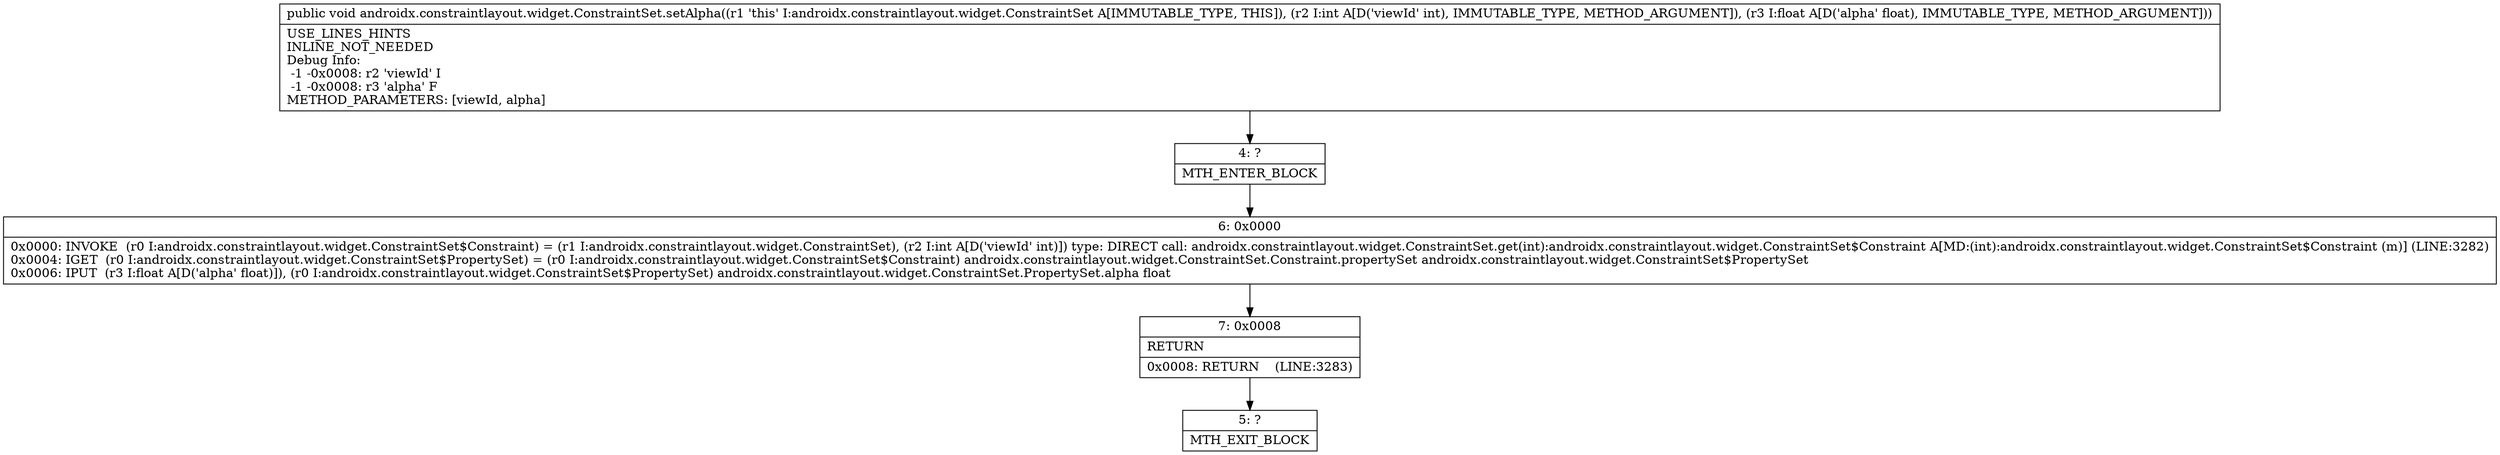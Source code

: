 digraph "CFG forandroidx.constraintlayout.widget.ConstraintSet.setAlpha(IF)V" {
Node_4 [shape=record,label="{4\:\ ?|MTH_ENTER_BLOCK\l}"];
Node_6 [shape=record,label="{6\:\ 0x0000|0x0000: INVOKE  (r0 I:androidx.constraintlayout.widget.ConstraintSet$Constraint) = (r1 I:androidx.constraintlayout.widget.ConstraintSet), (r2 I:int A[D('viewId' int)]) type: DIRECT call: androidx.constraintlayout.widget.ConstraintSet.get(int):androidx.constraintlayout.widget.ConstraintSet$Constraint A[MD:(int):androidx.constraintlayout.widget.ConstraintSet$Constraint (m)] (LINE:3282)\l0x0004: IGET  (r0 I:androidx.constraintlayout.widget.ConstraintSet$PropertySet) = (r0 I:androidx.constraintlayout.widget.ConstraintSet$Constraint) androidx.constraintlayout.widget.ConstraintSet.Constraint.propertySet androidx.constraintlayout.widget.ConstraintSet$PropertySet \l0x0006: IPUT  (r3 I:float A[D('alpha' float)]), (r0 I:androidx.constraintlayout.widget.ConstraintSet$PropertySet) androidx.constraintlayout.widget.ConstraintSet.PropertySet.alpha float \l}"];
Node_7 [shape=record,label="{7\:\ 0x0008|RETURN\l|0x0008: RETURN    (LINE:3283)\l}"];
Node_5 [shape=record,label="{5\:\ ?|MTH_EXIT_BLOCK\l}"];
MethodNode[shape=record,label="{public void androidx.constraintlayout.widget.ConstraintSet.setAlpha((r1 'this' I:androidx.constraintlayout.widget.ConstraintSet A[IMMUTABLE_TYPE, THIS]), (r2 I:int A[D('viewId' int), IMMUTABLE_TYPE, METHOD_ARGUMENT]), (r3 I:float A[D('alpha' float), IMMUTABLE_TYPE, METHOD_ARGUMENT]))  | USE_LINES_HINTS\lINLINE_NOT_NEEDED\lDebug Info:\l  \-1 \-0x0008: r2 'viewId' I\l  \-1 \-0x0008: r3 'alpha' F\lMETHOD_PARAMETERS: [viewId, alpha]\l}"];
MethodNode -> Node_4;Node_4 -> Node_6;
Node_6 -> Node_7;
Node_7 -> Node_5;
}

